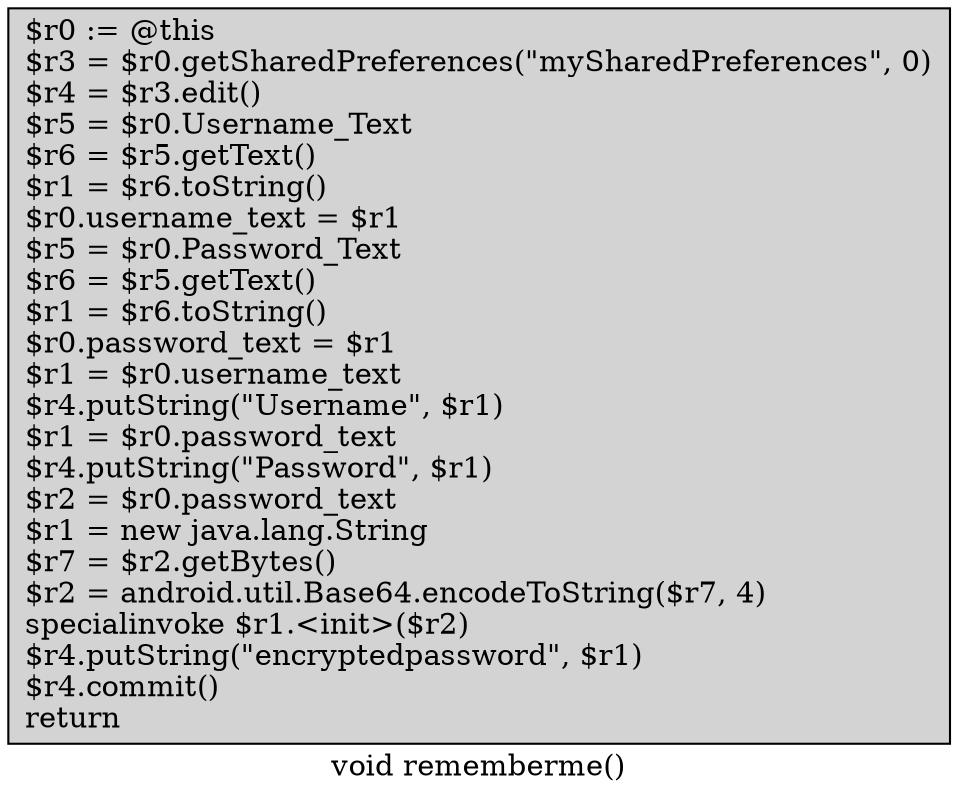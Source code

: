 digraph "void rememberme()" {
    label="void rememberme()";
    node [shape=box];
    "0" [style=filled,fillcolor=gray,style=filled,fillcolor=lightgray,label="$r0 := @this\l$r3 = $r0.getSharedPreferences(\"mySharedPreferences\", 0)\l$r4 = $r3.edit()\l$r5 = $r0.Username_Text\l$r6 = $r5.getText()\l$r1 = $r6.toString()\l$r0.username_text = $r1\l$r5 = $r0.Password_Text\l$r6 = $r5.getText()\l$r1 = $r6.toString()\l$r0.password_text = $r1\l$r1 = $r0.username_text\l$r4.putString(\"Username\", $r1)\l$r1 = $r0.password_text\l$r4.putString(\"Password\", $r1)\l$r2 = $r0.password_text\l$r1 = new java.lang.String\l$r7 = $r2.getBytes()\l$r2 = android.util.Base64.encodeToString($r7, 4)\lspecialinvoke $r1.<init>($r2)\l$r4.putString(\"encryptedpassword\", $r1)\l$r4.commit()\lreturn\l",];
}
